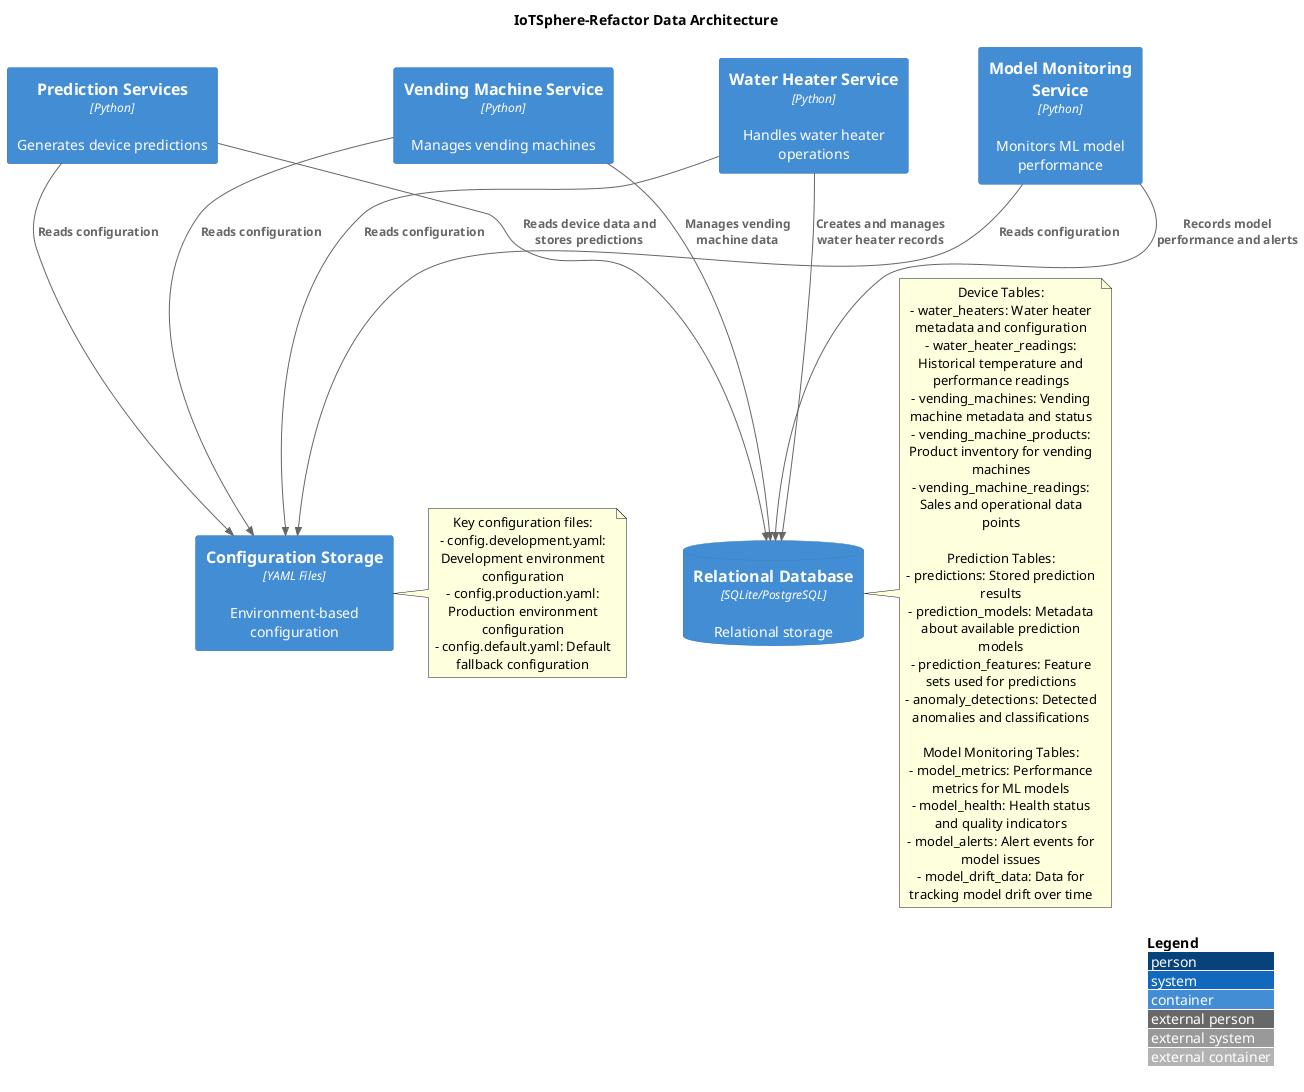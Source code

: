 @startuml Data Architecture
!include <C4/C4_Container>

title "IoTSphere-Refactor Data Architecture"

Container(water_heater_service, "Water Heater Service", "Python", "Handles water heater operations")
Container(vending_machine_service, "Vending Machine Service", "Python", "Manages vending machines")
Container(prediction_services, "Prediction Services", "Python", "Generates device predictions")
Container(model_monitoring, "Model Monitoring Service", "Python", "Monitors ML model performance")

ContainerDb(relationalDb, "Relational Database", "SQLite/PostgreSQL", "Relational storage")

Note right of relationalDb
  Device Tables:
  - water_heaters: Water heater metadata and configuration
  - water_heater_readings: Historical temperature and performance readings
  - vending_machines: Vending machine metadata and status
  - vending_machine_products: Product inventory for vending machines
  - vending_machine_readings: Sales and operational data points

  Prediction Tables:
  - predictions: Stored prediction results
  - prediction_models: Metadata about available prediction models
  - prediction_features: Feature sets used for predictions
  - anomaly_detections: Detected anomalies and classifications

  Model Monitoring Tables:
  - model_metrics: Performance metrics for ML models
  - model_health: Health status and quality indicators
  - model_alerts: Alert events for model issues
  - model_drift_data: Data for tracking model drift over time
end note

Container(configStorage, "Configuration Storage", "YAML Files", "Environment-based configuration")
Note right of configStorage
  Key configuration files:
  - config.development.yaml: Development environment configuration
  - config.production.yaml: Production environment configuration
  - config.default.yaml: Default fallback configuration
end note

Rel(water_heater_service, relationalDb, "Creates and manages water heater records")
Rel(vending_machine_service, relationalDb, "Manages vending machine data")

Rel(prediction_services, relationalDb, "Reads device data and stores predictions")

Rel(model_monitoring, relationalDb, "Records model performance and alerts")

Rel(water_heater_service, configStorage, "Reads configuration")
Rel(vending_machine_service, configStorage, "Reads configuration")
Rel(prediction_services, configStorage, "Reads configuration")
Rel(model_monitoring, configStorage, "Reads configuration")

LAYOUT_WITH_LEGEND()
@enduml

